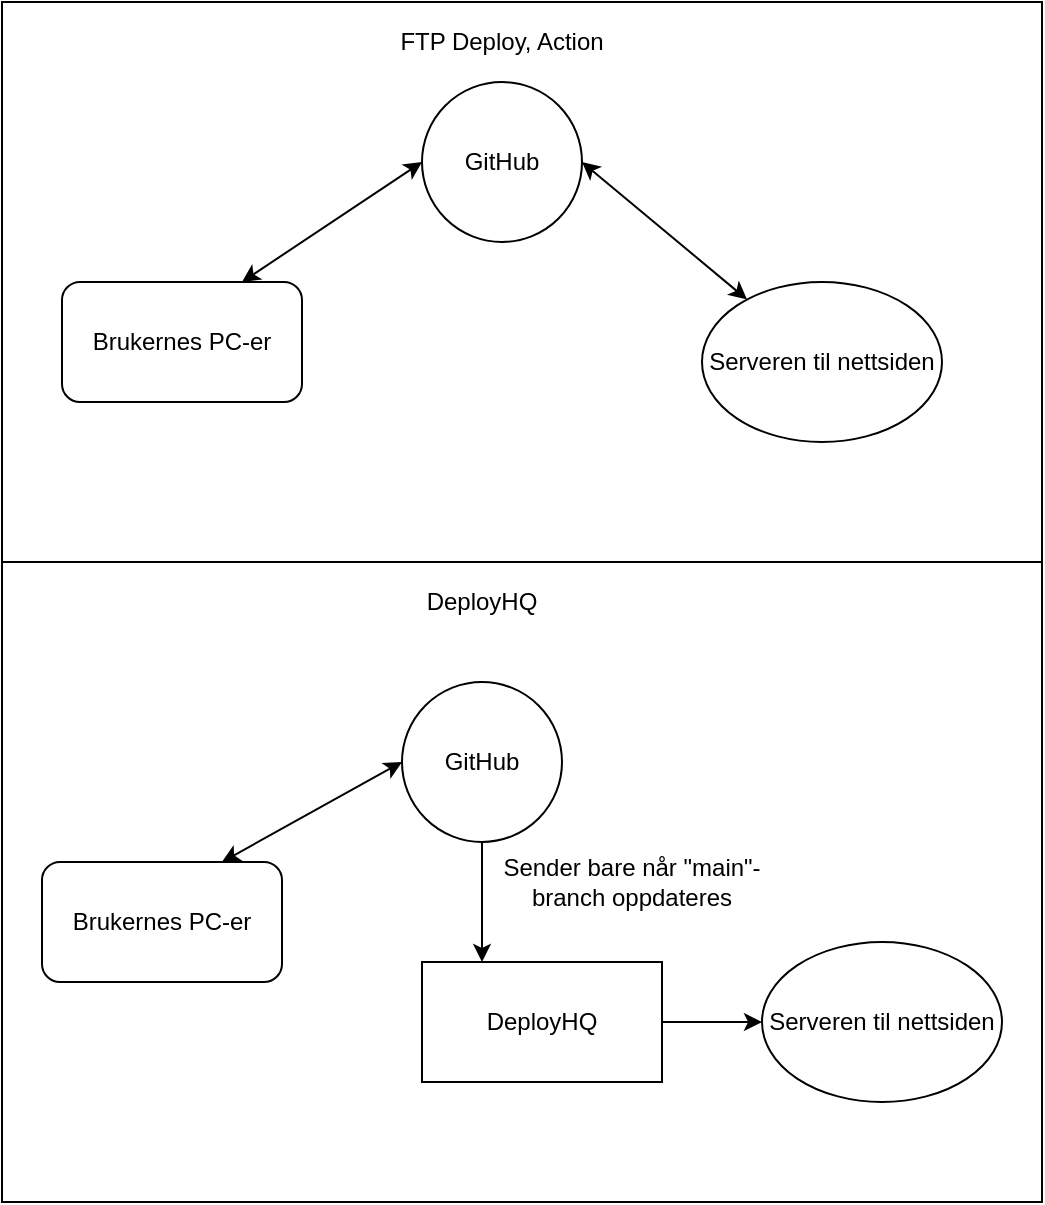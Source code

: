 <mxfile version="14.0.1" type="github">
  <diagram id="y_WF_16KQtRQDIBRnhdE" name="Page-1">
    <mxGraphModel dx="865" dy="457" grid="1" gridSize="10" guides="1" tooltips="1" connect="1" arrows="1" fold="1" page="1" pageScale="1" pageWidth="827" pageHeight="1169" math="0" shadow="0">
      <root>
        <mxCell id="0" />
        <mxCell id="1" parent="0" />
        <mxCell id="7FFGkzslIpYDyRtVSVUZ-22" value="" style="rounded=0;whiteSpace=wrap;html=1;" vertex="1" parent="1">
          <mxGeometry width="520" height="280" as="geometry" />
        </mxCell>
        <mxCell id="7FFGkzslIpYDyRtVSVUZ-19" value="" style="rounded=0;whiteSpace=wrap;html=1;" vertex="1" parent="1">
          <mxGeometry y="280" width="520" height="320" as="geometry" />
        </mxCell>
        <mxCell id="7FFGkzslIpYDyRtVSVUZ-21" value="DeployHQ" style="text;html=1;strokeColor=none;fillColor=none;align=center;verticalAlign=middle;whiteSpace=wrap;rounded=0;" vertex="1" parent="1">
          <mxGeometry x="220" y="290" width="40" height="20" as="geometry" />
        </mxCell>
        <mxCell id="7FFGkzslIpYDyRtVSVUZ-23" value="" style="group" vertex="1" connectable="0" parent="1">
          <mxGeometry x="30" y="40" width="440" height="180" as="geometry" />
        </mxCell>
        <mxCell id="7FFGkzslIpYDyRtVSVUZ-2" value="Brukernes PC-er" style="rounded=1;whiteSpace=wrap;html=1;" vertex="1" parent="7FFGkzslIpYDyRtVSVUZ-23">
          <mxGeometry y="100" width="120" height="60" as="geometry" />
        </mxCell>
        <mxCell id="7FFGkzslIpYDyRtVSVUZ-3" value="Serveren til nettsiden" style="ellipse;whiteSpace=wrap;html=1;" vertex="1" parent="7FFGkzslIpYDyRtVSVUZ-23">
          <mxGeometry x="320" y="100" width="120" height="80" as="geometry" />
        </mxCell>
        <mxCell id="7FFGkzslIpYDyRtVSVUZ-4" value="GitHub" style="ellipse;whiteSpace=wrap;html=1;aspect=fixed;" vertex="1" parent="7FFGkzslIpYDyRtVSVUZ-23">
          <mxGeometry x="180" width="80" height="80" as="geometry" />
        </mxCell>
        <mxCell id="7FFGkzslIpYDyRtVSVUZ-6" value="" style="endArrow=classic;startArrow=classic;html=1;exitX=0.75;exitY=0;exitDx=0;exitDy=0;entryX=0;entryY=0.5;entryDx=0;entryDy=0;" edge="1" parent="7FFGkzslIpYDyRtVSVUZ-23" source="7FFGkzslIpYDyRtVSVUZ-2" target="7FFGkzslIpYDyRtVSVUZ-4">
          <mxGeometry width="50" height="50" relative="1" as="geometry">
            <mxPoint x="80" y="80" as="sourcePoint" />
            <mxPoint x="130" y="30" as="targetPoint" />
          </mxGeometry>
        </mxCell>
        <mxCell id="7FFGkzslIpYDyRtVSVUZ-7" value="" style="endArrow=classic;startArrow=classic;html=1;entryX=1;entryY=0.5;entryDx=0;entryDy=0;" edge="1" parent="7FFGkzslIpYDyRtVSVUZ-23" source="7FFGkzslIpYDyRtVSVUZ-3" target="7FFGkzslIpYDyRtVSVUZ-4">
          <mxGeometry width="50" height="50" relative="1" as="geometry">
            <mxPoint x="250" y="150" as="sourcePoint" />
            <mxPoint x="300" y="100" as="targetPoint" />
          </mxGeometry>
        </mxCell>
        <mxCell id="7FFGkzslIpYDyRtVSVUZ-24" value="" style="group" vertex="1" connectable="0" parent="1">
          <mxGeometry x="20" y="340" width="480" height="210" as="geometry" />
        </mxCell>
        <mxCell id="7FFGkzslIpYDyRtVSVUZ-8" value="Brukernes PC-er" style="rounded=1;whiteSpace=wrap;html=1;" vertex="1" parent="7FFGkzslIpYDyRtVSVUZ-24">
          <mxGeometry y="90" width="120" height="60" as="geometry" />
        </mxCell>
        <mxCell id="7FFGkzslIpYDyRtVSVUZ-9" value="Serveren til nettsiden" style="ellipse;whiteSpace=wrap;html=1;" vertex="1" parent="7FFGkzslIpYDyRtVSVUZ-24">
          <mxGeometry x="360" y="130" width="120" height="80" as="geometry" />
        </mxCell>
        <mxCell id="7FFGkzslIpYDyRtVSVUZ-10" value="GitHub" style="ellipse;whiteSpace=wrap;html=1;aspect=fixed;" vertex="1" parent="7FFGkzslIpYDyRtVSVUZ-24">
          <mxGeometry x="180" width="80" height="80" as="geometry" />
        </mxCell>
        <mxCell id="7FFGkzslIpYDyRtVSVUZ-11" value="" style="endArrow=classic;startArrow=classic;html=1;exitX=0.75;exitY=0;exitDx=0;exitDy=0;entryX=0;entryY=0.5;entryDx=0;entryDy=0;" edge="1" source="7FFGkzslIpYDyRtVSVUZ-8" target="7FFGkzslIpYDyRtVSVUZ-10" parent="7FFGkzslIpYDyRtVSVUZ-24">
          <mxGeometry width="50" height="50" relative="1" as="geometry">
            <mxPoint x="130" y="60" as="sourcePoint" />
            <mxPoint x="180" y="10" as="targetPoint" />
          </mxGeometry>
        </mxCell>
        <mxCell id="7FFGkzslIpYDyRtVSVUZ-15" style="edgeStyle=orthogonalEdgeStyle;rounded=0;orthogonalLoop=1;jettySize=auto;html=1;exitX=1;exitY=0.5;exitDx=0;exitDy=0;entryX=0;entryY=0.5;entryDx=0;entryDy=0;" edge="1" parent="7FFGkzslIpYDyRtVSVUZ-24" source="7FFGkzslIpYDyRtVSVUZ-13" target="7FFGkzslIpYDyRtVSVUZ-9">
          <mxGeometry relative="1" as="geometry" />
        </mxCell>
        <mxCell id="7FFGkzslIpYDyRtVSVUZ-13" value="DeployHQ" style="rounded=0;whiteSpace=wrap;html=1;" vertex="1" parent="7FFGkzslIpYDyRtVSVUZ-24">
          <mxGeometry x="190" y="140" width="120" height="60" as="geometry" />
        </mxCell>
        <mxCell id="7FFGkzslIpYDyRtVSVUZ-14" value="" style="endArrow=classic;html=1;exitX=0.5;exitY=1;exitDx=0;exitDy=0;entryX=0.25;entryY=0;entryDx=0;entryDy=0;" edge="1" parent="7FFGkzslIpYDyRtVSVUZ-24" source="7FFGkzslIpYDyRtVSVUZ-10" target="7FFGkzslIpYDyRtVSVUZ-13">
          <mxGeometry width="50" height="50" relative="1" as="geometry">
            <mxPoint x="200" y="130" as="sourcePoint" />
            <mxPoint x="250" y="80" as="targetPoint" />
          </mxGeometry>
        </mxCell>
        <mxCell id="7FFGkzslIpYDyRtVSVUZ-16" value="Sender bare når &quot;main&quot;-branch oppdateres" style="text;html=1;strokeColor=none;fillColor=none;align=center;verticalAlign=middle;whiteSpace=wrap;rounded=0;" vertex="1" parent="7FFGkzslIpYDyRtVSVUZ-24">
          <mxGeometry x="220" y="90" width="150" height="20" as="geometry" />
        </mxCell>
        <mxCell id="7FFGkzslIpYDyRtVSVUZ-25" value="FTP Deploy, Action" style="text;html=1;strokeColor=none;fillColor=none;align=center;verticalAlign=middle;whiteSpace=wrap;rounded=0;" vertex="1" parent="1">
          <mxGeometry x="190" y="10" width="120" height="20" as="geometry" />
        </mxCell>
      </root>
    </mxGraphModel>
  </diagram>
</mxfile>
